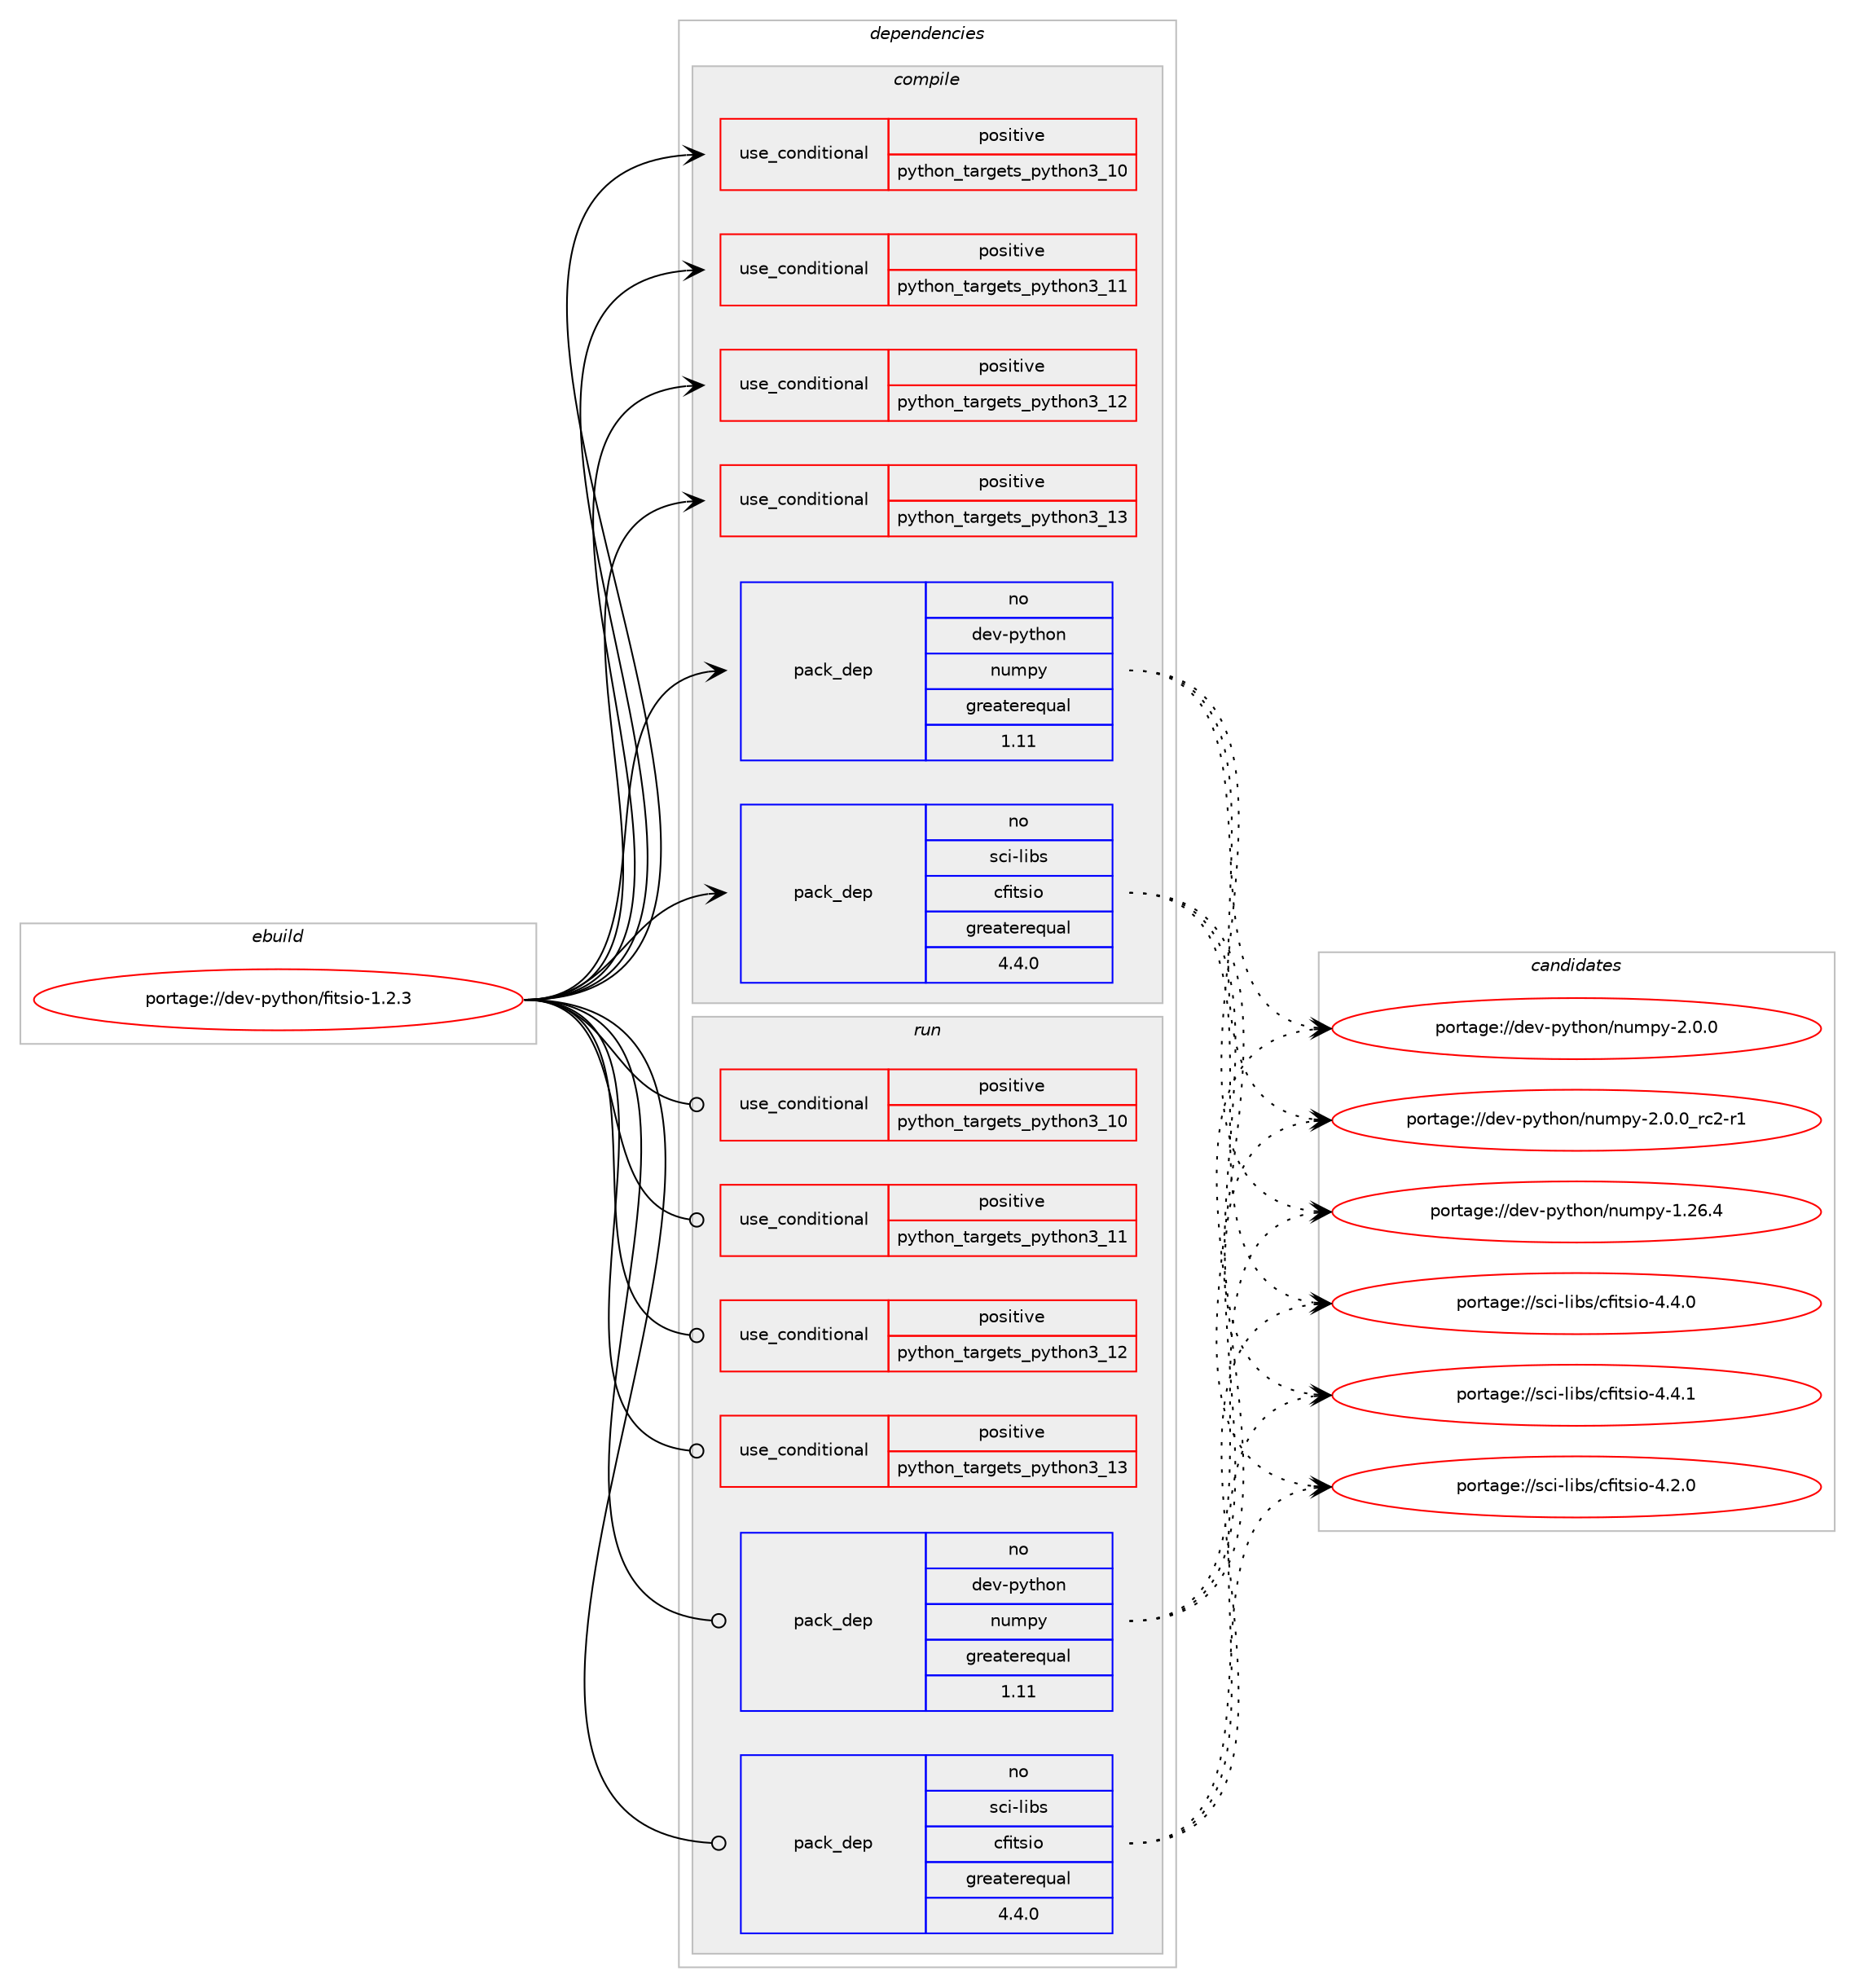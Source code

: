 digraph prolog {

# *************
# Graph options
# *************

newrank=true;
concentrate=true;
compound=true;
graph [rankdir=LR,fontname=Helvetica,fontsize=10,ranksep=1.5];#, ranksep=2.5, nodesep=0.2];
edge  [arrowhead=vee];
node  [fontname=Helvetica,fontsize=10];

# **********
# The ebuild
# **********

subgraph cluster_leftcol {
color=gray;
rank=same;
label=<<i>ebuild</i>>;
id [label="portage://dev-python/fitsio-1.2.3", color=red, width=4, href="../dev-python/fitsio-1.2.3.svg"];
}

# ****************
# The dependencies
# ****************

subgraph cluster_midcol {
color=gray;
label=<<i>dependencies</i>>;
subgraph cluster_compile {
fillcolor="#eeeeee";
style=filled;
label=<<i>compile</i>>;
subgraph cond31830 {
dependency73411 [label=<<TABLE BORDER="0" CELLBORDER="1" CELLSPACING="0" CELLPADDING="4"><TR><TD ROWSPAN="3" CELLPADDING="10">use_conditional</TD></TR><TR><TD>positive</TD></TR><TR><TD>python_targets_python3_10</TD></TR></TABLE>>, shape=none, color=red];
# *** BEGIN UNKNOWN DEPENDENCY TYPE (TODO) ***
# dependency73411 -> package_dependency(portage://dev-python/fitsio-1.2.3,install,no,dev-lang,python,none,[,,],[slot(3.10)],[])
# *** END UNKNOWN DEPENDENCY TYPE (TODO) ***

}
id:e -> dependency73411:w [weight=20,style="solid",arrowhead="vee"];
subgraph cond31831 {
dependency73412 [label=<<TABLE BORDER="0" CELLBORDER="1" CELLSPACING="0" CELLPADDING="4"><TR><TD ROWSPAN="3" CELLPADDING="10">use_conditional</TD></TR><TR><TD>positive</TD></TR><TR><TD>python_targets_python3_11</TD></TR></TABLE>>, shape=none, color=red];
# *** BEGIN UNKNOWN DEPENDENCY TYPE (TODO) ***
# dependency73412 -> package_dependency(portage://dev-python/fitsio-1.2.3,install,no,dev-lang,python,none,[,,],[slot(3.11)],[])
# *** END UNKNOWN DEPENDENCY TYPE (TODO) ***

}
id:e -> dependency73412:w [weight=20,style="solid",arrowhead="vee"];
subgraph cond31832 {
dependency73413 [label=<<TABLE BORDER="0" CELLBORDER="1" CELLSPACING="0" CELLPADDING="4"><TR><TD ROWSPAN="3" CELLPADDING="10">use_conditional</TD></TR><TR><TD>positive</TD></TR><TR><TD>python_targets_python3_12</TD></TR></TABLE>>, shape=none, color=red];
# *** BEGIN UNKNOWN DEPENDENCY TYPE (TODO) ***
# dependency73413 -> package_dependency(portage://dev-python/fitsio-1.2.3,install,no,dev-lang,python,none,[,,],[slot(3.12)],[])
# *** END UNKNOWN DEPENDENCY TYPE (TODO) ***

}
id:e -> dependency73413:w [weight=20,style="solid",arrowhead="vee"];
subgraph cond31833 {
dependency73414 [label=<<TABLE BORDER="0" CELLBORDER="1" CELLSPACING="0" CELLPADDING="4"><TR><TD ROWSPAN="3" CELLPADDING="10">use_conditional</TD></TR><TR><TD>positive</TD></TR><TR><TD>python_targets_python3_13</TD></TR></TABLE>>, shape=none, color=red];
# *** BEGIN UNKNOWN DEPENDENCY TYPE (TODO) ***
# dependency73414 -> package_dependency(portage://dev-python/fitsio-1.2.3,install,no,dev-lang,python,none,[,,],[slot(3.13)],[])
# *** END UNKNOWN DEPENDENCY TYPE (TODO) ***

}
id:e -> dependency73414:w [weight=20,style="solid",arrowhead="vee"];
subgraph pack40366 {
dependency73415 [label=<<TABLE BORDER="0" CELLBORDER="1" CELLSPACING="0" CELLPADDING="4" WIDTH="220"><TR><TD ROWSPAN="6" CELLPADDING="30">pack_dep</TD></TR><TR><TD WIDTH="110">no</TD></TR><TR><TD>dev-python</TD></TR><TR><TD>numpy</TD></TR><TR><TD>greaterequal</TD></TR><TR><TD>1.11</TD></TR></TABLE>>, shape=none, color=blue];
}
id:e -> dependency73415:w [weight=20,style="solid",arrowhead="vee"];
subgraph pack40367 {
dependency73416 [label=<<TABLE BORDER="0" CELLBORDER="1" CELLSPACING="0" CELLPADDING="4" WIDTH="220"><TR><TD ROWSPAN="6" CELLPADDING="30">pack_dep</TD></TR><TR><TD WIDTH="110">no</TD></TR><TR><TD>sci-libs</TD></TR><TR><TD>cfitsio</TD></TR><TR><TD>greaterequal</TD></TR><TR><TD>4.4.0</TD></TR></TABLE>>, shape=none, color=blue];
}
id:e -> dependency73416:w [weight=20,style="solid",arrowhead="vee"];
}
subgraph cluster_compileandrun {
fillcolor="#eeeeee";
style=filled;
label=<<i>compile and run</i>>;
}
subgraph cluster_run {
fillcolor="#eeeeee";
style=filled;
label=<<i>run</i>>;
subgraph cond31834 {
dependency73417 [label=<<TABLE BORDER="0" CELLBORDER="1" CELLSPACING="0" CELLPADDING="4"><TR><TD ROWSPAN="3" CELLPADDING="10">use_conditional</TD></TR><TR><TD>positive</TD></TR><TR><TD>python_targets_python3_10</TD></TR></TABLE>>, shape=none, color=red];
# *** BEGIN UNKNOWN DEPENDENCY TYPE (TODO) ***
# dependency73417 -> package_dependency(portage://dev-python/fitsio-1.2.3,run,no,dev-lang,python,none,[,,],[slot(3.10)],[])
# *** END UNKNOWN DEPENDENCY TYPE (TODO) ***

}
id:e -> dependency73417:w [weight=20,style="solid",arrowhead="odot"];
subgraph cond31835 {
dependency73418 [label=<<TABLE BORDER="0" CELLBORDER="1" CELLSPACING="0" CELLPADDING="4"><TR><TD ROWSPAN="3" CELLPADDING="10">use_conditional</TD></TR><TR><TD>positive</TD></TR><TR><TD>python_targets_python3_11</TD></TR></TABLE>>, shape=none, color=red];
# *** BEGIN UNKNOWN DEPENDENCY TYPE (TODO) ***
# dependency73418 -> package_dependency(portage://dev-python/fitsio-1.2.3,run,no,dev-lang,python,none,[,,],[slot(3.11)],[])
# *** END UNKNOWN DEPENDENCY TYPE (TODO) ***

}
id:e -> dependency73418:w [weight=20,style="solid",arrowhead="odot"];
subgraph cond31836 {
dependency73419 [label=<<TABLE BORDER="0" CELLBORDER="1" CELLSPACING="0" CELLPADDING="4"><TR><TD ROWSPAN="3" CELLPADDING="10">use_conditional</TD></TR><TR><TD>positive</TD></TR><TR><TD>python_targets_python3_12</TD></TR></TABLE>>, shape=none, color=red];
# *** BEGIN UNKNOWN DEPENDENCY TYPE (TODO) ***
# dependency73419 -> package_dependency(portage://dev-python/fitsio-1.2.3,run,no,dev-lang,python,none,[,,],[slot(3.12)],[])
# *** END UNKNOWN DEPENDENCY TYPE (TODO) ***

}
id:e -> dependency73419:w [weight=20,style="solid",arrowhead="odot"];
subgraph cond31837 {
dependency73420 [label=<<TABLE BORDER="0" CELLBORDER="1" CELLSPACING="0" CELLPADDING="4"><TR><TD ROWSPAN="3" CELLPADDING="10">use_conditional</TD></TR><TR><TD>positive</TD></TR><TR><TD>python_targets_python3_13</TD></TR></TABLE>>, shape=none, color=red];
# *** BEGIN UNKNOWN DEPENDENCY TYPE (TODO) ***
# dependency73420 -> package_dependency(portage://dev-python/fitsio-1.2.3,run,no,dev-lang,python,none,[,,],[slot(3.13)],[])
# *** END UNKNOWN DEPENDENCY TYPE (TODO) ***

}
id:e -> dependency73420:w [weight=20,style="solid",arrowhead="odot"];
subgraph pack40368 {
dependency73421 [label=<<TABLE BORDER="0" CELLBORDER="1" CELLSPACING="0" CELLPADDING="4" WIDTH="220"><TR><TD ROWSPAN="6" CELLPADDING="30">pack_dep</TD></TR><TR><TD WIDTH="110">no</TD></TR><TR><TD>dev-python</TD></TR><TR><TD>numpy</TD></TR><TR><TD>greaterequal</TD></TR><TR><TD>1.11</TD></TR></TABLE>>, shape=none, color=blue];
}
id:e -> dependency73421:w [weight=20,style="solid",arrowhead="odot"];
subgraph pack40369 {
dependency73422 [label=<<TABLE BORDER="0" CELLBORDER="1" CELLSPACING="0" CELLPADDING="4" WIDTH="220"><TR><TD ROWSPAN="6" CELLPADDING="30">pack_dep</TD></TR><TR><TD WIDTH="110">no</TD></TR><TR><TD>sci-libs</TD></TR><TR><TD>cfitsio</TD></TR><TR><TD>greaterequal</TD></TR><TR><TD>4.4.0</TD></TR></TABLE>>, shape=none, color=blue];
}
id:e -> dependency73422:w [weight=20,style="solid",arrowhead="odot"];
}
}

# **************
# The candidates
# **************

subgraph cluster_choices {
rank=same;
color=gray;
label=<<i>candidates</i>>;

subgraph choice40366 {
color=black;
nodesep=1;
choice100101118451121211161041111104711011710911212145494650544652 [label="portage://dev-python/numpy-1.26.4", color=red, width=4,href="../dev-python/numpy-1.26.4.svg"];
choice1001011184511212111610411111047110117109112121455046484648 [label="portage://dev-python/numpy-2.0.0", color=red, width=4,href="../dev-python/numpy-2.0.0.svg"];
choice10010111845112121116104111110471101171091121214550464846489511499504511449 [label="portage://dev-python/numpy-2.0.0_rc2-r1", color=red, width=4,href="../dev-python/numpy-2.0.0_rc2-r1.svg"];
dependency73415:e -> choice100101118451121211161041111104711011710911212145494650544652:w [style=dotted,weight="100"];
dependency73415:e -> choice1001011184511212111610411111047110117109112121455046484648:w [style=dotted,weight="100"];
dependency73415:e -> choice10010111845112121116104111110471101171091121214550464846489511499504511449:w [style=dotted,weight="100"];
}
subgraph choice40367 {
color=black;
nodesep=1;
choice1159910545108105981154799102105116115105111455246504648 [label="portage://sci-libs/cfitsio-4.2.0", color=red, width=4,href="../sci-libs/cfitsio-4.2.0.svg"];
choice1159910545108105981154799102105116115105111455246524648 [label="portage://sci-libs/cfitsio-4.4.0", color=red, width=4,href="../sci-libs/cfitsio-4.4.0.svg"];
choice1159910545108105981154799102105116115105111455246524649 [label="portage://sci-libs/cfitsio-4.4.1", color=red, width=4,href="../sci-libs/cfitsio-4.4.1.svg"];
dependency73416:e -> choice1159910545108105981154799102105116115105111455246504648:w [style=dotted,weight="100"];
dependency73416:e -> choice1159910545108105981154799102105116115105111455246524648:w [style=dotted,weight="100"];
dependency73416:e -> choice1159910545108105981154799102105116115105111455246524649:w [style=dotted,weight="100"];
}
subgraph choice40368 {
color=black;
nodesep=1;
choice100101118451121211161041111104711011710911212145494650544652 [label="portage://dev-python/numpy-1.26.4", color=red, width=4,href="../dev-python/numpy-1.26.4.svg"];
choice1001011184511212111610411111047110117109112121455046484648 [label="portage://dev-python/numpy-2.0.0", color=red, width=4,href="../dev-python/numpy-2.0.0.svg"];
choice10010111845112121116104111110471101171091121214550464846489511499504511449 [label="portage://dev-python/numpy-2.0.0_rc2-r1", color=red, width=4,href="../dev-python/numpy-2.0.0_rc2-r1.svg"];
dependency73421:e -> choice100101118451121211161041111104711011710911212145494650544652:w [style=dotted,weight="100"];
dependency73421:e -> choice1001011184511212111610411111047110117109112121455046484648:w [style=dotted,weight="100"];
dependency73421:e -> choice10010111845112121116104111110471101171091121214550464846489511499504511449:w [style=dotted,weight="100"];
}
subgraph choice40369 {
color=black;
nodesep=1;
choice1159910545108105981154799102105116115105111455246504648 [label="portage://sci-libs/cfitsio-4.2.0", color=red, width=4,href="../sci-libs/cfitsio-4.2.0.svg"];
choice1159910545108105981154799102105116115105111455246524648 [label="portage://sci-libs/cfitsio-4.4.0", color=red, width=4,href="../sci-libs/cfitsio-4.4.0.svg"];
choice1159910545108105981154799102105116115105111455246524649 [label="portage://sci-libs/cfitsio-4.4.1", color=red, width=4,href="../sci-libs/cfitsio-4.4.1.svg"];
dependency73422:e -> choice1159910545108105981154799102105116115105111455246504648:w [style=dotted,weight="100"];
dependency73422:e -> choice1159910545108105981154799102105116115105111455246524648:w [style=dotted,weight="100"];
dependency73422:e -> choice1159910545108105981154799102105116115105111455246524649:w [style=dotted,weight="100"];
}
}

}

